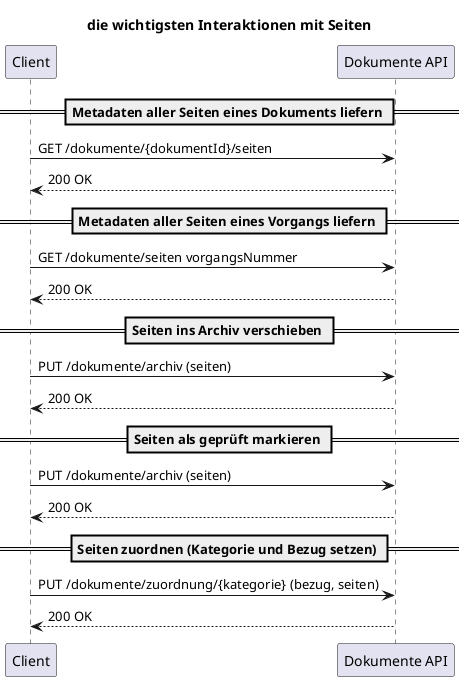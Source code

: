 @startuml
title die wichtigsten Interaktionen mit Seiten

participant Client as c
participant "Dokumente API" as api

== Metadaten aller Seiten eines Dokuments liefern ==
c -> api: GET /dokumente/{dokumentId}/seiten
api --> c: 200 OK

== Metadaten aller Seiten eines Vorgangs liefern ==
c -> api: GET /dokumente/seiten vorgangsNummer
api --> c: 200 OK

== Seiten ins Archiv verschieben ==
c -> api: PUT /dokumente/archiv (seiten)
api --> c: 200 OK

== Seiten als geprüft markieren ==
c -> api: PUT /dokumente/archiv (seiten)
api --> c: 200 OK

== Seiten zuordnen (Kategorie und Bezug setzen) ==
c -> api: PUT /dokumente/zuordnung/{kategorie} (bezug, seiten)
api --> c: 200 OK


@enduml
